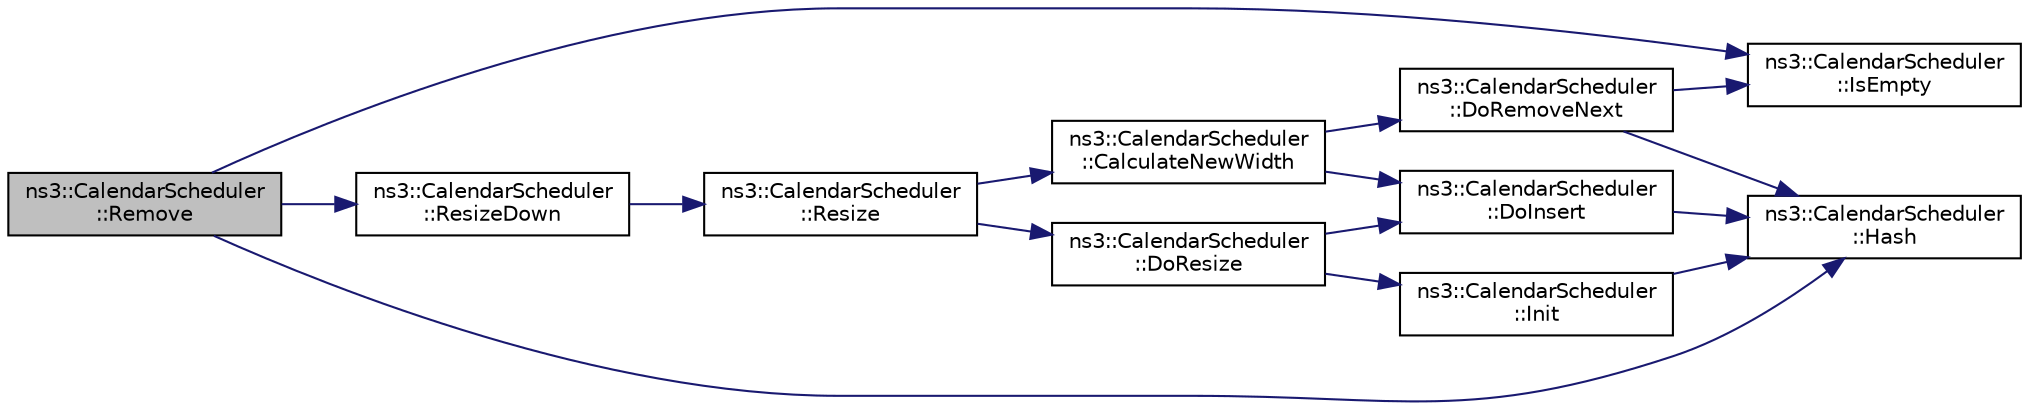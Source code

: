 digraph "ns3::CalendarScheduler::Remove"
{
  edge [fontname="Helvetica",fontsize="10",labelfontname="Helvetica",labelfontsize="10"];
  node [fontname="Helvetica",fontsize="10",shape=record];
  rankdir="LR";
  Node1 [label="ns3::CalendarScheduler\l::Remove",height=0.2,width=0.4,color="black", fillcolor="grey75", style="filled", fontcolor="black"];
  Node1 -> Node2 [color="midnightblue",fontsize="10",style="solid"];
  Node2 [label="ns3::CalendarScheduler\l::IsEmpty",height=0.2,width=0.4,color="black", fillcolor="white", style="filled",URL="$db/dfc/classns3_1_1CalendarScheduler.html#a3b77785ce158cd5c3979acf5ed0ae7a0"];
  Node1 -> Node3 [color="midnightblue",fontsize="10",style="solid"];
  Node3 [label="ns3::CalendarScheduler\l::Hash",height=0.2,width=0.4,color="black", fillcolor="white", style="filled",URL="$db/dfc/classns3_1_1CalendarScheduler.html#ad60541150596324cac253040af4f8880"];
  Node1 -> Node4 [color="midnightblue",fontsize="10",style="solid"];
  Node4 [label="ns3::CalendarScheduler\l::ResizeDown",height=0.2,width=0.4,color="black", fillcolor="white", style="filled",URL="$db/dfc/classns3_1_1CalendarScheduler.html#ad177bb1ae48629ed93d2ffc55aa52312"];
  Node4 -> Node5 [color="midnightblue",fontsize="10",style="solid"];
  Node5 [label="ns3::CalendarScheduler\l::Resize",height=0.2,width=0.4,color="black", fillcolor="white", style="filled",URL="$db/dfc/classns3_1_1CalendarScheduler.html#ab626f95ab5482e5e6e2a9d5f74363d6c"];
  Node5 -> Node6 [color="midnightblue",fontsize="10",style="solid"];
  Node6 [label="ns3::CalendarScheduler\l::CalculateNewWidth",height=0.2,width=0.4,color="black", fillcolor="white", style="filled",URL="$db/dfc/classns3_1_1CalendarScheduler.html#aa4c7262fde9711cde5b52dfe15dfacbe"];
  Node6 -> Node7 [color="midnightblue",fontsize="10",style="solid"];
  Node7 [label="ns3::CalendarScheduler\l::DoRemoveNext",height=0.2,width=0.4,color="black", fillcolor="white", style="filled",URL="$db/dfc/classns3_1_1CalendarScheduler.html#a42c114e7a4bb68943b63fa9dfc841610"];
  Node7 -> Node2 [color="midnightblue",fontsize="10",style="solid"];
  Node7 -> Node3 [color="midnightblue",fontsize="10",style="solid"];
  Node6 -> Node8 [color="midnightblue",fontsize="10",style="solid"];
  Node8 [label="ns3::CalendarScheduler\l::DoInsert",height=0.2,width=0.4,color="black", fillcolor="white", style="filled",URL="$db/dfc/classns3_1_1CalendarScheduler.html#a89cf4c06b7763187a0155320013cf1d1"];
  Node8 -> Node3 [color="midnightblue",fontsize="10",style="solid"];
  Node5 -> Node9 [color="midnightblue",fontsize="10",style="solid"];
  Node9 [label="ns3::CalendarScheduler\l::DoResize",height=0.2,width=0.4,color="black", fillcolor="white", style="filled",URL="$db/dfc/classns3_1_1CalendarScheduler.html#a0261b81664d13feb411d008a1e1bcf9b"];
  Node9 -> Node10 [color="midnightblue",fontsize="10",style="solid"];
  Node10 [label="ns3::CalendarScheduler\l::Init",height=0.2,width=0.4,color="black", fillcolor="white", style="filled",URL="$db/dfc/classns3_1_1CalendarScheduler.html#a3bf6cdaed8ea65882707fe6eba13eedf"];
  Node10 -> Node3 [color="midnightblue",fontsize="10",style="solid"];
  Node9 -> Node8 [color="midnightblue",fontsize="10",style="solid"];
}
